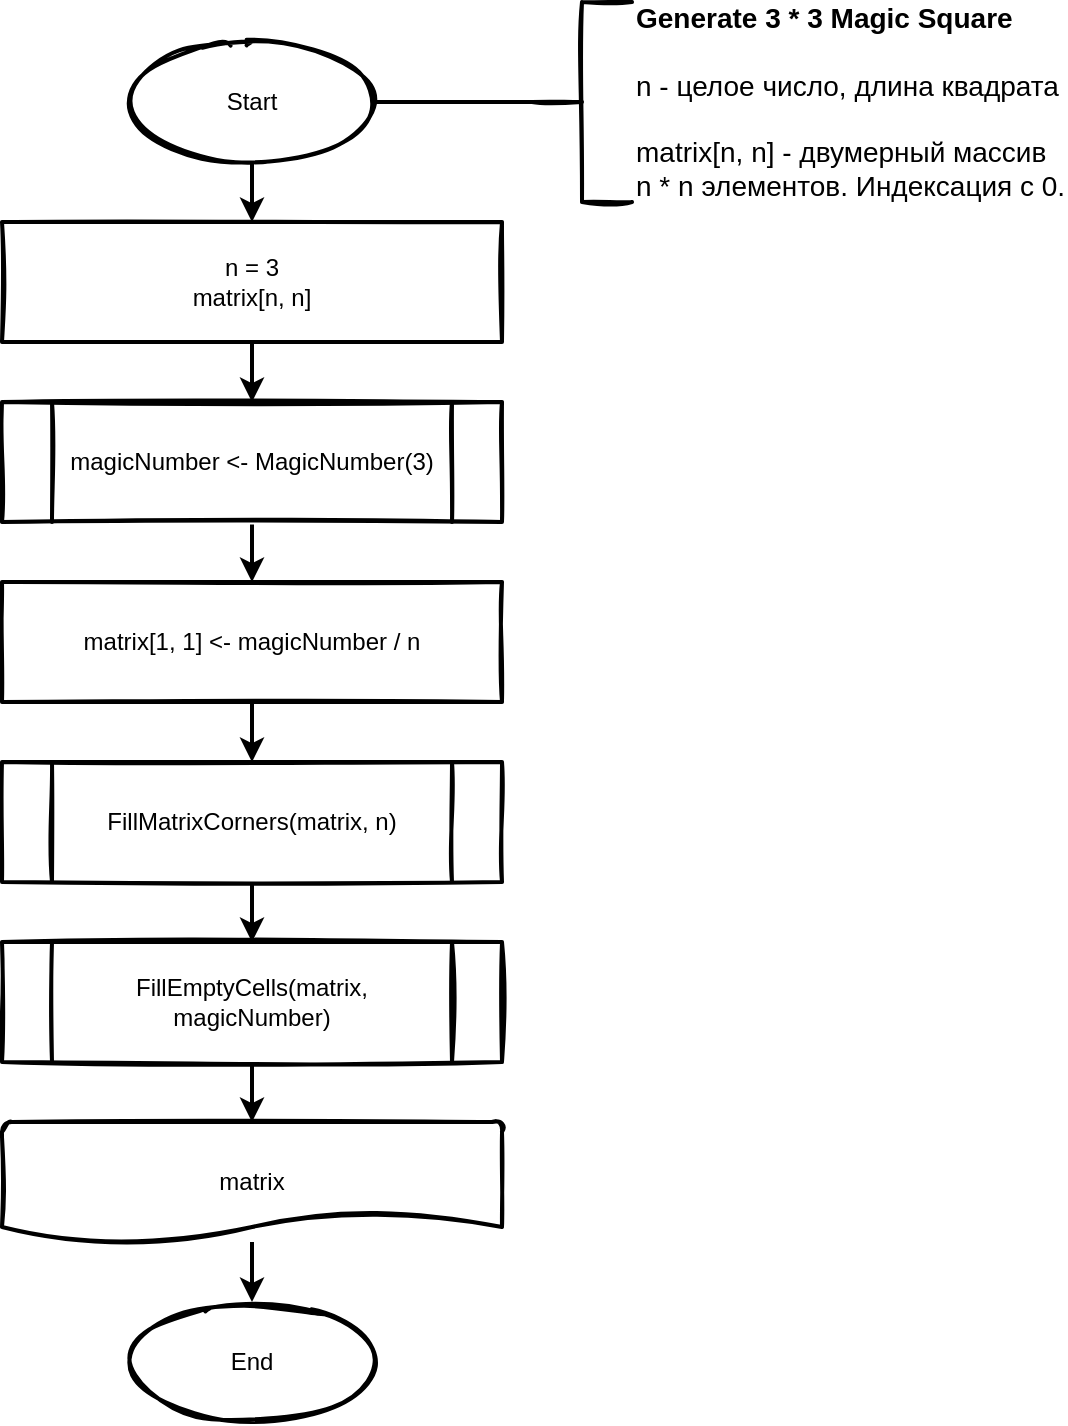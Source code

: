 <mxfile version="20.3.2" type="github" pages="9">
  <diagram id="C5RBs43oDa-KdzZeNtuy" name="Generate3By3Square">
    <mxGraphModel dx="901" dy="617" grid="1" gridSize="10" guides="1" tooltips="1" connect="1" arrows="1" fold="1" page="1" pageScale="1" pageWidth="827" pageHeight="1169" math="0" shadow="0">
      <root>
        <mxCell id="WIyWlLk6GJQsqaUBKTNV-0" />
        <mxCell id="WIyWlLk6GJQsqaUBKTNV-1" parent="WIyWlLk6GJQsqaUBKTNV-0" />
        <mxCell id="fJoIIDvibCOADlClW87m-39" style="edgeStyle=orthogonalEdgeStyle;orthogonalLoop=1;jettySize=auto;html=1;entryX=0;entryY=0.5;entryDx=0;entryDy=0;entryPerimeter=0;endArrow=none;endFill=0;strokeWidth=2;curved=1;" edge="1" parent="WIyWlLk6GJQsqaUBKTNV-1" source="fJoIIDvibCOADlClW87m-0" target="fJoIIDvibCOADlClW87m-38">
          <mxGeometry relative="1" as="geometry" />
        </mxCell>
        <mxCell id="fJoIIDvibCOADlClW87m-43" style="edgeStyle=orthogonalEdgeStyle;curved=1;orthogonalLoop=1;jettySize=auto;html=1;entryX=0.5;entryY=0;entryDx=0;entryDy=0;strokeWidth=2;endArrow=classic;endFill=1;" edge="1" parent="WIyWlLk6GJQsqaUBKTNV-1" source="fJoIIDvibCOADlClW87m-0" target="fJoIIDvibCOADlClW87m-3">
          <mxGeometry relative="1" as="geometry" />
        </mxCell>
        <mxCell id="fJoIIDvibCOADlClW87m-0" value="Start" style="ellipse;whiteSpace=wrap;html=1;sketch=1;strokeWidth=2;" vertex="1" parent="WIyWlLk6GJQsqaUBKTNV-1">
          <mxGeometry x="340" y="40" width="120" height="60" as="geometry" />
        </mxCell>
        <mxCell id="fJoIIDvibCOADlClW87m-45" style="edgeStyle=orthogonalEdgeStyle;curved=1;orthogonalLoop=1;jettySize=auto;html=1;entryX=0.5;entryY=0;entryDx=0;entryDy=0;strokeWidth=2;endArrow=classic;endFill=1;" edge="1" parent="WIyWlLk6GJQsqaUBKTNV-1" source="fJoIIDvibCOADlClW87m-2" target="fJoIIDvibCOADlClW87m-4">
          <mxGeometry relative="1" as="geometry" />
        </mxCell>
        <mxCell id="fJoIIDvibCOADlClW87m-2" value="magicNumber &amp;lt;- MagicNumber(3)" style="shape=process;whiteSpace=wrap;html=1;backgroundOutline=1;sketch=1;strokeWidth=2;" vertex="1" parent="WIyWlLk6GJQsqaUBKTNV-1">
          <mxGeometry x="275" y="220" width="250" height="60" as="geometry" />
        </mxCell>
        <mxCell id="fJoIIDvibCOADlClW87m-44" style="edgeStyle=orthogonalEdgeStyle;curved=1;orthogonalLoop=1;jettySize=auto;html=1;entryX=0.5;entryY=0;entryDx=0;entryDy=0;strokeWidth=2;endArrow=classic;endFill=1;" edge="1" parent="WIyWlLk6GJQsqaUBKTNV-1" source="fJoIIDvibCOADlClW87m-3" target="fJoIIDvibCOADlClW87m-2">
          <mxGeometry relative="1" as="geometry" />
        </mxCell>
        <mxCell id="fJoIIDvibCOADlClW87m-3" value="n = 3&lt;br&gt;matrix[n, n]" style="rounded=0;whiteSpace=wrap;html=1;sketch=1;strokeWidth=2;" vertex="1" parent="WIyWlLk6GJQsqaUBKTNV-1">
          <mxGeometry x="275" y="130" width="250" height="60" as="geometry" />
        </mxCell>
        <mxCell id="fJoIIDvibCOADlClW87m-46" style="edgeStyle=orthogonalEdgeStyle;curved=1;orthogonalLoop=1;jettySize=auto;html=1;entryX=0.5;entryY=0;entryDx=0;entryDy=0;strokeWidth=2;endArrow=classic;endFill=1;" edge="1" parent="WIyWlLk6GJQsqaUBKTNV-1" source="fJoIIDvibCOADlClW87m-4" target="fJoIIDvibCOADlClW87m-6">
          <mxGeometry relative="1" as="geometry" />
        </mxCell>
        <mxCell id="fJoIIDvibCOADlClW87m-4" value="matrix[1, 1] &amp;lt;- magicNumber / n" style="whiteSpace=wrap;html=1;sketch=1;strokeWidth=2;" vertex="1" parent="WIyWlLk6GJQsqaUBKTNV-1">
          <mxGeometry x="275" y="310" width="250" height="60" as="geometry" />
        </mxCell>
        <mxCell id="fJoIIDvibCOADlClW87m-48" value="" style="edgeStyle=orthogonalEdgeStyle;curved=1;orthogonalLoop=1;jettySize=auto;html=1;strokeWidth=2;endArrow=classic;endFill=1;" edge="1" parent="WIyWlLk6GJQsqaUBKTNV-1" source="fJoIIDvibCOADlClW87m-6" target="fJoIIDvibCOADlClW87m-7">
          <mxGeometry relative="1" as="geometry" />
        </mxCell>
        <mxCell id="fJoIIDvibCOADlClW87m-6" value="FillMatrixCorners(matrix, n)" style="shape=process;whiteSpace=wrap;html=1;backgroundOutline=1;sketch=1;strokeWidth=2;" vertex="1" parent="WIyWlLk6GJQsqaUBKTNV-1">
          <mxGeometry x="275" y="400" width="250" height="60" as="geometry" />
        </mxCell>
        <mxCell id="fJoIIDvibCOADlClW87m-49" value="" style="edgeStyle=orthogonalEdgeStyle;curved=1;orthogonalLoop=1;jettySize=auto;html=1;strokeWidth=2;endArrow=classic;endFill=1;" edge="1" parent="WIyWlLk6GJQsqaUBKTNV-1" source="fJoIIDvibCOADlClW87m-7" target="fJoIIDvibCOADlClW87m-36">
          <mxGeometry relative="1" as="geometry" />
        </mxCell>
        <mxCell id="fJoIIDvibCOADlClW87m-7" value="FillEmptyCells(matrix, magicNumber)" style="shape=process;whiteSpace=wrap;html=1;backgroundOutline=1;sketch=1;strokeWidth=2;" vertex="1" parent="WIyWlLk6GJQsqaUBKTNV-1">
          <mxGeometry x="275" y="490" width="250" height="60" as="geometry" />
        </mxCell>
        <mxCell id="fJoIIDvibCOADlClW87m-8" value="End" style="ellipse;whiteSpace=wrap;html=1;sketch=1;strokeWidth=2;" vertex="1" parent="WIyWlLk6GJQsqaUBKTNV-1">
          <mxGeometry x="340" y="670" width="120" height="60" as="geometry" />
        </mxCell>
        <mxCell id="fJoIIDvibCOADlClW87m-50" value="" style="edgeStyle=orthogonalEdgeStyle;curved=1;orthogonalLoop=1;jettySize=auto;html=1;strokeWidth=2;endArrow=classic;endFill=1;" edge="1" parent="WIyWlLk6GJQsqaUBKTNV-1" source="fJoIIDvibCOADlClW87m-36" target="fJoIIDvibCOADlClW87m-8">
          <mxGeometry relative="1" as="geometry" />
        </mxCell>
        <mxCell id="fJoIIDvibCOADlClW87m-36" value="matrix" style="strokeWidth=2;html=1;shape=mxgraph.flowchart.document2;whiteSpace=wrap;size=0.25;sketch=1;" vertex="1" parent="WIyWlLk6GJQsqaUBKTNV-1">
          <mxGeometry x="275" y="580" width="250" height="60" as="geometry" />
        </mxCell>
        <mxCell id="fJoIIDvibCOADlClW87m-38" value="&lt;font style=&quot;font-size: 14px;&quot;&gt;&lt;b&gt;Generate 3 * 3 Magic Square&lt;/b&gt;&lt;br&gt;&lt;br&gt;n - целое число, длина квадрата&lt;br&gt;&lt;br&gt;matrix[n, n] - двумерный массив&lt;br&gt;n * n элементов. Индексация с 0.&lt;/font&gt;" style="strokeWidth=2;html=1;shape=mxgraph.flowchart.annotation_2;align=left;labelPosition=right;pointerEvents=1;sketch=1;" vertex="1" parent="WIyWlLk6GJQsqaUBKTNV-1">
          <mxGeometry x="540" y="20" width="50" height="100" as="geometry" />
        </mxCell>
      </root>
    </mxGraphModel>
  </diagram>
  <diagram id="gu6YXnRPc8iDl0dwYSYp" name="MagicNumber">
    <mxGraphModel dx="1113" dy="762" grid="1" gridSize="10" guides="1" tooltips="1" connect="1" arrows="1" fold="1" page="1" pageScale="1" pageWidth="827" pageHeight="1169" math="0" shadow="0">
      <root>
        <mxCell id="0" />
        <mxCell id="1" parent="0" />
        <mxCell id="fI6J_YdKrSaPr9r_NMQk-1" style="edgeStyle=orthogonalEdgeStyle;orthogonalLoop=1;jettySize=auto;html=1;entryX=0;entryY=0.5;entryDx=0;entryDy=0;entryPerimeter=0;endArrow=none;endFill=0;strokeWidth=2;curved=1;" edge="1" parent="1" source="fI6J_YdKrSaPr9r_NMQk-3" target="fI6J_YdKrSaPr9r_NMQk-17">
          <mxGeometry relative="1" as="geometry" />
        </mxCell>
        <mxCell id="fI6J_YdKrSaPr9r_NMQk-2" style="edgeStyle=orthogonalEdgeStyle;curved=1;orthogonalLoop=1;jettySize=auto;html=1;entryX=0.5;entryY=0;entryDx=0;entryDy=0;strokeWidth=2;endArrow=classic;endFill=1;" edge="1" parent="1" source="fI6J_YdKrSaPr9r_NMQk-3">
          <mxGeometry relative="1" as="geometry">
            <mxPoint x="400" y="130" as="targetPoint" />
          </mxGeometry>
        </mxCell>
        <mxCell id="fI6J_YdKrSaPr9r_NMQk-3" value="Start" style="ellipse;whiteSpace=wrap;html=1;sketch=1;strokeWidth=2;" vertex="1" parent="1">
          <mxGeometry x="340" y="40" width="120" height="60" as="geometry" />
        </mxCell>
        <mxCell id="fI6J_YdKrSaPr9r_NMQk-4" style="edgeStyle=orthogonalEdgeStyle;curved=1;orthogonalLoop=1;jettySize=auto;html=1;entryX=0.5;entryY=0;entryDx=0;entryDy=0;strokeWidth=2;endArrow=classic;endFill=1;" edge="1" parent="1" target="fI6J_YdKrSaPr9r_NMQk-9">
          <mxGeometry relative="1" as="geometry">
            <mxPoint x="400" y="280" as="sourcePoint" />
          </mxGeometry>
        </mxCell>
        <mxCell id="fI6J_YdKrSaPr9r_NMQk-8" style="edgeStyle=orthogonalEdgeStyle;curved=1;orthogonalLoop=1;jettySize=auto;html=1;entryX=0.5;entryY=0;entryDx=0;entryDy=0;strokeWidth=2;endArrow=classic;endFill=1;" edge="1" parent="1" source="fI6J_YdKrSaPr9r_NMQk-9">
          <mxGeometry relative="1" as="geometry">
            <mxPoint x="400" y="400" as="targetPoint" />
          </mxGeometry>
        </mxCell>
        <mxCell id="fI6J_YdKrSaPr9r_NMQk-10" value="" style="edgeStyle=orthogonalEdgeStyle;curved=1;orthogonalLoop=1;jettySize=auto;html=1;strokeWidth=2;endArrow=classic;endFill=1;" edge="1" parent="1" source="fI6J_YdKrSaPr9r_NMQk-11">
          <mxGeometry relative="1" as="geometry">
            <mxPoint x="400" y="490" as="targetPoint" />
          </mxGeometry>
        </mxCell>
        <mxCell id="fI6J_YdKrSaPr9r_NMQk-14" value="End" style="ellipse;whiteSpace=wrap;html=1;sketch=1;strokeWidth=2;" vertex="1" parent="1">
          <mxGeometry x="340" y="310" width="120" height="60" as="geometry" />
        </mxCell>
        <mxCell id="fI6J_YdKrSaPr9r_NMQk-15" value="" style="edgeStyle=orthogonalEdgeStyle;curved=1;orthogonalLoop=1;jettySize=auto;html=1;strokeWidth=2;endArrow=classic;endFill=1;" edge="1" parent="1" source="fI6J_YdKrSaPr9r_NMQk-16" target="fI6J_YdKrSaPr9r_NMQk-14">
          <mxGeometry relative="1" as="geometry" />
        </mxCell>
        <mxCell id="fI6J_YdKrSaPr9r_NMQk-16" value="n * (n * n + 1) / 2" style="strokeWidth=2;html=1;shape=mxgraph.flowchart.document2;whiteSpace=wrap;size=0.25;sketch=1;" vertex="1" parent="1">
          <mxGeometry x="275" y="220" width="250" height="60" as="geometry" />
        </mxCell>
        <mxCell id="fI6J_YdKrSaPr9r_NMQk-17" value="&lt;font style=&quot;font-size: 14px;&quot;&gt;&lt;b&gt;MagicNumber&lt;/b&gt;&lt;br&gt;&lt;br&gt;n - целое число, длина квадрата.&lt;/font&gt;" style="strokeWidth=2;html=1;shape=mxgraph.flowchart.annotation_2;align=left;labelPosition=right;pointerEvents=1;sketch=1;" vertex="1" parent="1">
          <mxGeometry x="540" y="20" width="50" height="100" as="geometry" />
        </mxCell>
        <mxCell id="fI6J_YdKrSaPr9r_NMQk-19" value="" style="edgeStyle=orthogonalEdgeStyle;curved=1;orthogonalLoop=1;jettySize=auto;html=1;strokeWidth=2;fontSize=14;endArrow=classic;endFill=1;" edge="1" parent="1" source="fI6J_YdKrSaPr9r_NMQk-18" target="fI6J_YdKrSaPr9r_NMQk-16">
          <mxGeometry relative="1" as="geometry" />
        </mxCell>
        <mxCell id="fI6J_YdKrSaPr9r_NMQk-18" value="n" style="shape=parallelogram;html=1;strokeWidth=2;perimeter=parallelogramPerimeter;whiteSpace=wrap;rounded=1;arcSize=12;size=0.23;glass=0;sketch=1;fontSize=14;" vertex="1" parent="1">
          <mxGeometry x="275" y="130" width="250" height="60" as="geometry" />
        </mxCell>
      </root>
    </mxGraphModel>
  </diagram>
  <diagram id="8NpgaVz-CjKU91LZArp9" name="FillMatrixCorners">
    <mxGraphModel dx="1351" dy="926" grid="1" gridSize="10" guides="1" tooltips="1" connect="1" arrows="1" fold="1" page="1" pageScale="1" pageWidth="827" pageHeight="1169" math="0" shadow="0">
      <root>
        <mxCell id="0" />
        <mxCell id="1" parent="0" />
        <mxCell id="Ut3CuemuUseLobDIMhBa-1" style="edgeStyle=orthogonalEdgeStyle;orthogonalLoop=1;jettySize=auto;html=1;entryX=0;entryY=0.5;entryDx=0;entryDy=0;entryPerimeter=0;endArrow=none;endFill=0;strokeWidth=2;curved=1;" edge="1" parent="1" source="Ut3CuemuUseLobDIMhBa-3" target="Ut3CuemuUseLobDIMhBa-7">
          <mxGeometry relative="1" as="geometry" />
        </mxCell>
        <mxCell id="Ut3CuemuUseLobDIMhBa-2" style="edgeStyle=orthogonalEdgeStyle;curved=1;orthogonalLoop=1;jettySize=auto;html=1;entryX=0.5;entryY=0;entryDx=0;entryDy=0;strokeWidth=2;endArrow=classic;endFill=1;" edge="1" parent="1" source="Ut3CuemuUseLobDIMhBa-3">
          <mxGeometry relative="1" as="geometry">
            <mxPoint x="400" y="130.0" as="targetPoint" />
          </mxGeometry>
        </mxCell>
        <mxCell id="Ut3CuemuUseLobDIMhBa-3" value="Start" style="ellipse;whiteSpace=wrap;html=1;sketch=1;strokeWidth=2;" vertex="1" parent="1">
          <mxGeometry x="340" y="40" width="120" height="60" as="geometry" />
        </mxCell>
        <mxCell id="Ut3CuemuUseLobDIMhBa-7" value="&lt;font style=&quot;font-size: 14px;&quot;&gt;&lt;b&gt;FillMatrixCorners&lt;/b&gt;&lt;br&gt;&lt;br&gt;n - целое число, длина квадрата.&lt;br&gt;&lt;br&gt;matrix[n, n] - двумерный массив&lt;br&gt;n * n элементов. Индексация с 0.&lt;br&gt;&lt;/font&gt;" style="strokeWidth=2;html=1;shape=mxgraph.flowchart.annotation_2;align=left;labelPosition=right;pointerEvents=1;sketch=1;" vertex="1" parent="1">
          <mxGeometry x="540" y="20" width="50" height="100" as="geometry" />
        </mxCell>
        <mxCell id="qBv5S2QZKWCrZTOTjdJo-10" value="" style="edgeStyle=orthogonalEdgeStyle;curved=1;orthogonalLoop=1;jettySize=auto;html=1;strokeWidth=2;fontFamily=Helvetica;fontSize=12;fontColor=default;endArrow=classic;endFill=1;" edge="1" parent="1" source="Ut3CuemuUseLobDIMhBa-9" target="ItI3R51VdSs9SHZ6Tsry-1">
          <mxGeometry relative="1" as="geometry" />
        </mxCell>
        <mxCell id="Ut3CuemuUseLobDIMhBa-9" value="n&lt;br&gt;matrix[,]" style="shape=parallelogram;html=1;strokeWidth=2;perimeter=parallelogramPerimeter;whiteSpace=wrap;rounded=1;arcSize=12;size=0.23;glass=0;sketch=1;fontSize=14;" vertex="1" parent="1">
          <mxGeometry x="275" y="130" width="250" height="60" as="geometry" />
        </mxCell>
        <mxCell id="qBv5S2QZKWCrZTOTjdJo-11" value="" style="edgeStyle=orthogonalEdgeStyle;curved=1;orthogonalLoop=1;jettySize=auto;html=1;strokeWidth=2;fontFamily=Helvetica;fontSize=12;fontColor=default;endArrow=classic;endFill=1;" edge="1" parent="1" source="ItI3R51VdSs9SHZ6Tsry-1" target="ItI3R51VdSs9SHZ6Tsry-2">
          <mxGeometry relative="1" as="geometry" />
        </mxCell>
        <mxCell id="ItI3R51VdSs9SHZ6Tsry-1" value="matrix[0, 0] &amp;lt;- GenerateRandomEvenDigit()" style="shape=process;whiteSpace=wrap;html=1;backgroundOutline=1;sketch=1;strokeWidth=2;" vertex="1" parent="1">
          <mxGeometry x="275" y="220" width="250" height="60" as="geometry" />
        </mxCell>
        <mxCell id="qBv5S2QZKWCrZTOTjdJo-12" value="" style="edgeStyle=orthogonalEdgeStyle;curved=1;orthogonalLoop=1;jettySize=auto;html=1;strokeWidth=2;fontFamily=Helvetica;fontSize=12;fontColor=default;endArrow=classic;endFill=1;" edge="1" parent="1" source="ItI3R51VdSs9SHZ6Tsry-2" target="ItI3R51VdSs9SHZ6Tsry-4">
          <mxGeometry relative="1" as="geometry" />
        </mxCell>
        <mxCell id="ItI3R51VdSs9SHZ6Tsry-2" value="corners &amp;lt;- SquareCornerIndexes(n)" style="shape=process;whiteSpace=wrap;html=1;backgroundOutline=1;sketch=1;strokeWidth=2;" vertex="1" parent="1">
          <mxGeometry x="275" y="310" width="250" height="60" as="geometry" />
        </mxCell>
        <mxCell id="qBv5S2QZKWCrZTOTjdJo-19" style="edgeStyle=orthogonalEdgeStyle;rounded=1;orthogonalLoop=1;jettySize=auto;html=1;entryX=0.5;entryY=0;entryDx=0;entryDy=0;strokeWidth=2;fontFamily=Helvetica;fontSize=12;fontColor=default;endArrow=classic;endFill=1;" edge="1" parent="1" source="ItI3R51VdSs9SHZ6Tsry-3" target="qBv5S2QZKWCrZTOTjdJo-1">
          <mxGeometry relative="1" as="geometry">
            <Array as="points">
              <mxPoint x="175" y="540" />
            </Array>
          </mxGeometry>
        </mxCell>
        <mxCell id="qBv5S2QZKWCrZTOTjdJo-20" style="edgeStyle=orthogonalEdgeStyle;rounded=1;orthogonalLoop=1;jettySize=auto;html=1;entryX=0.5;entryY=0;entryDx=0;entryDy=0;entryPerimeter=0;strokeWidth=2;fontFamily=Helvetica;fontSize=12;fontColor=default;endArrow=classic;endFill=1;" edge="1" parent="1" source="ItI3R51VdSs9SHZ6Tsry-3" target="qBv5S2QZKWCrZTOTjdJo-6">
          <mxGeometry relative="1" as="geometry">
            <Array as="points">
              <mxPoint x="570" y="540" />
              <mxPoint x="570" y="910" />
              <mxPoint x="400" y="910" />
            </Array>
          </mxGeometry>
        </mxCell>
        <mxCell id="ItI3R51VdSs9SHZ6Tsry-3" value="corner &amp;lt; Length(corners)" style="strokeWidth=2;html=1;shape=mxgraph.flowchart.decision;whiteSpace=wrap;rounded=0;sketch=1;strokeColor=default;fontFamily=Helvetica;fontSize=12;fontColor=default;fillColor=default;" vertex="1" parent="1">
          <mxGeometry x="275" y="490" width="250" height="100" as="geometry" />
        </mxCell>
        <mxCell id="qBv5S2QZKWCrZTOTjdJo-13" value="" style="edgeStyle=orthogonalEdgeStyle;curved=1;orthogonalLoop=1;jettySize=auto;html=1;strokeWidth=2;fontFamily=Helvetica;fontSize=12;fontColor=default;endArrow=classic;endFill=1;" edge="1" parent="1" source="ItI3R51VdSs9SHZ6Tsry-4" target="ItI3R51VdSs9SHZ6Tsry-3">
          <mxGeometry relative="1" as="geometry" />
        </mxCell>
        <mxCell id="ItI3R51VdSs9SHZ6Tsry-4" value="corner &amp;lt;- 1" style="rounded=0;whiteSpace=wrap;html=1;sketch=1;strokeWidth=2;" vertex="1" parent="1">
          <mxGeometry x="275" y="400" width="250" height="60" as="geometry" />
        </mxCell>
        <mxCell id="qBv5S2QZKWCrZTOTjdJo-15" value="" style="edgeStyle=orthogonalEdgeStyle;rounded=1;orthogonalLoop=1;jettySize=auto;html=1;strokeWidth=2;fontFamily=Helvetica;fontSize=12;fontColor=default;endArrow=classic;endFill=1;" edge="1" parent="1" source="qBv5S2QZKWCrZTOTjdJo-1" target="qBv5S2QZKWCrZTOTjdJo-2">
          <mxGeometry relative="1" as="geometry" />
        </mxCell>
        <mxCell id="qBv5S2QZKWCrZTOTjdJo-1" value="(i, j) &amp;lt;- corners[corner]" style="rounded=0;whiteSpace=wrap;html=1;sketch=1;strokeWidth=2;" vertex="1" parent="1">
          <mxGeometry x="50" y="580" width="250" height="60" as="geometry" />
        </mxCell>
        <mxCell id="qBv5S2QZKWCrZTOTjdJo-16" value="" style="edgeStyle=orthogonalEdgeStyle;rounded=1;orthogonalLoop=1;jettySize=auto;html=1;strokeWidth=2;fontFamily=Helvetica;fontSize=12;fontColor=default;endArrow=classic;endFill=1;" edge="1" parent="1" source="qBv5S2QZKWCrZTOTjdJo-2" target="qBv5S2QZKWCrZTOTjdJo-3">
          <mxGeometry relative="1" as="geometry" />
        </mxCell>
        <mxCell id="qBv5S2QZKWCrZTOTjdJo-2" value="(previousI, previousJ) &amp;lt;- corners[corner - 1]" style="rounded=0;whiteSpace=wrap;html=1;sketch=1;strokeWidth=2;" vertex="1" parent="1">
          <mxGeometry x="50" y="670" width="250" height="60" as="geometry" />
        </mxCell>
        <mxCell id="qBv5S2QZKWCrZTOTjdJo-18" value="" style="edgeStyle=orthogonalEdgeStyle;rounded=1;orthogonalLoop=1;jettySize=auto;html=1;strokeWidth=2;fontFamily=Helvetica;fontSize=12;fontColor=default;endArrow=classic;endFill=1;" edge="1" parent="1" source="qBv5S2QZKWCrZTOTjdJo-3" target="qBv5S2QZKWCrZTOTjdJo-4">
          <mxGeometry relative="1" as="geometry" />
        </mxCell>
        <mxCell id="qBv5S2QZKWCrZTOTjdJo-3" value="matrix[i, j] &amp;lt;-&lt;br&gt;&amp;nbsp;NextCornerDigitWithStepOf2(&lt;br&gt;matrix,&amp;nbsp;previousI, previousJ)" style="rounded=0;whiteSpace=wrap;html=1;sketch=1;strokeWidth=2;" vertex="1" parent="1">
          <mxGeometry x="50" y="760" width="250" height="60" as="geometry" />
        </mxCell>
        <mxCell id="55vvH060C_LuIFA40bQV-5" style="edgeStyle=orthogonalEdgeStyle;rounded=1;orthogonalLoop=1;jettySize=auto;html=1;entryX=0.5;entryY=1;entryDx=0;entryDy=0;entryPerimeter=0;strokeWidth=2;fontFamily=Helvetica;fontSize=14;fontColor=default;endArrow=classic;endFill=1;" edge="1" parent="1" source="qBv5S2QZKWCrZTOTjdJo-4" target="ItI3R51VdSs9SHZ6Tsry-3">
          <mxGeometry relative="1" as="geometry">
            <Array as="points">
              <mxPoint x="400" y="880" />
            </Array>
          </mxGeometry>
        </mxCell>
        <mxCell id="qBv5S2QZKWCrZTOTjdJo-4" value="corner &amp;lt;- corner + 1" style="rounded=0;whiteSpace=wrap;html=1;sketch=1;strokeWidth=2;" vertex="1" parent="1">
          <mxGeometry x="50" y="850" width="250" height="60" as="geometry" />
        </mxCell>
        <mxCell id="qBv5S2QZKWCrZTOTjdJo-21" style="edgeStyle=orthogonalEdgeStyle;rounded=1;orthogonalLoop=1;jettySize=auto;html=1;exitX=0;exitY=0.5;exitDx=0;exitDy=0;exitPerimeter=0;entryX=0.5;entryY=0;entryDx=0;entryDy=0;strokeWidth=2;fontFamily=Helvetica;fontSize=12;fontColor=default;endArrow=classic;endFill=1;" edge="1" parent="1" source="qBv5S2QZKWCrZTOTjdJo-6" target="qBv5S2QZKWCrZTOTjdJo-9">
          <mxGeometry relative="1" as="geometry" />
        </mxCell>
        <mxCell id="6X_qdEfU3zWaUCsr2Je0-3" style="edgeStyle=orthogonalEdgeStyle;rounded=1;orthogonalLoop=1;jettySize=auto;html=1;entryX=0.5;entryY=0;entryDx=0;entryDy=0;strokeWidth=2;fontFamily=Helvetica;fontSize=12;fontColor=default;endArrow=classic;endFill=1;" edge="1" parent="1" source="qBv5S2QZKWCrZTOTjdJo-6" target="6X_qdEfU3zWaUCsr2Je0-1">
          <mxGeometry relative="1" as="geometry" />
        </mxCell>
        <mxCell id="qBv5S2QZKWCrZTOTjdJo-6" value="IsAnyCornerDifferenceInvalid()" style="strokeWidth=2;html=1;shape=mxgraph.flowchart.decision;whiteSpace=wrap;rounded=0;sketch=1;strokeColor=default;fontFamily=Helvetica;fontSize=12;fontColor=default;fillColor=default;" vertex="1" parent="1">
          <mxGeometry x="275" y="940" width="250" height="100" as="geometry" />
        </mxCell>
        <mxCell id="6X_qdEfU3zWaUCsr2Je0-2" style="edgeStyle=orthogonalEdgeStyle;rounded=1;orthogonalLoop=1;jettySize=auto;html=1;entryX=0;entryY=0.5;entryDx=0;entryDy=0;strokeWidth=2;fontFamily=Helvetica;fontSize=12;fontColor=default;endArrow=classic;endFill=1;" edge="1" parent="1" source="qBv5S2QZKWCrZTOTjdJo-9" target="6X_qdEfU3zWaUCsr2Je0-1">
          <mxGeometry relative="1" as="geometry">
            <Array as="points">
              <mxPoint x="175" y="1150" />
            </Array>
          </mxGeometry>
        </mxCell>
        <mxCell id="qBv5S2QZKWCrZTOTjdJo-9" value="Swap(matrix[0, 0], matrix[0, 2])" style="shape=process;whiteSpace=wrap;html=1;backgroundOutline=1;sketch=1;strokeWidth=2;" vertex="1" parent="1">
          <mxGeometry x="50" y="1030" width="250" height="60" as="geometry" />
        </mxCell>
        <mxCell id="6X_qdEfU3zWaUCsr2Je0-1" value="End" style="ellipse;whiteSpace=wrap;html=1;sketch=1;strokeWidth=2;" vertex="1" parent="1">
          <mxGeometry x="340" y="1120" width="120" height="60" as="geometry" />
        </mxCell>
        <mxCell id="6X_qdEfU3zWaUCsr2Je0-4" value="True" style="text;html=1;align=center;verticalAlign=middle;resizable=0;points=[];autosize=1;strokeColor=none;fillColor=none;fontSize=12;fontFamily=Helvetica;fontColor=default;" vertex="1" parent="1">
          <mxGeometry x="200" y="510" width="50" height="30" as="geometry" />
        </mxCell>
        <mxCell id="6X_qdEfU3zWaUCsr2Je0-6" value="False" style="text;html=1;align=center;verticalAlign=middle;resizable=0;points=[];autosize=1;strokeColor=none;fillColor=none;fontSize=12;fontFamily=Helvetica;fontColor=default;" vertex="1" parent="1">
          <mxGeometry x="400" y="1045" width="50" height="30" as="geometry" />
        </mxCell>
        <mxCell id="6X_qdEfU3zWaUCsr2Je0-7" value="True" style="text;html=1;align=center;verticalAlign=middle;resizable=0;points=[];autosize=1;strokeColor=none;fillColor=none;fontSize=12;fontFamily=Helvetica;fontColor=default;" vertex="1" parent="1">
          <mxGeometry x="200" y="960" width="50" height="30" as="geometry" />
        </mxCell>
        <mxCell id="DhHDbQVFwEcbw81nsxFy-1" value="&lt;font style=&quot;font-size: 14px;&quot;&gt;Length - целое число,&lt;br&gt;длина массива&lt;/font&gt;" style="strokeWidth=2;html=1;shape=mxgraph.flowchart.annotation_2;align=left;labelPosition=right;pointerEvents=1;rounded=0;sketch=1;strokeColor=default;fontFamily=Helvetica;fontSize=12;fontColor=default;fillColor=default;" vertex="1" parent="1">
          <mxGeometry x="570" y="500" width="55" height="100" as="geometry" />
        </mxCell>
        <mxCell id="DhHDbQVFwEcbw81nsxFy-2" value="corners - массив кортежей,&amp;nbsp;&lt;br&gt;координаты углов квадрата" style="strokeWidth=2;html=1;shape=mxgraph.flowchart.annotation_2;align=left;labelPosition=right;pointerEvents=1;rounded=0;sketch=1;strokeColor=default;fontFamily=Helvetica;fontSize=14;fontColor=default;fillColor=default;" vertex="1" parent="1">
          <mxGeometry x="527.5" y="290" width="50" height="100" as="geometry" />
        </mxCell>
        <mxCell id="6X_qdEfU3zWaUCsr2Je0-5" value="False" style="text;html=1;align=center;verticalAlign=middle;resizable=0;points=[];autosize=1;strokeColor=none;fillColor=none;fontSize=12;fontFamily=Helvetica;fontColor=default;" vertex="1" parent="1">
          <mxGeometry x="525" y="510" width="50" height="30" as="geometry" />
        </mxCell>
      </root>
    </mxGraphModel>
  </diagram>
  <diagram id="bK3ClEmpnbGAKUg63bmF" name="GenerateRandomEvenDigit">
    <mxGraphModel dx="946" dy="648" grid="1" gridSize="10" guides="1" tooltips="1" connect="1" arrows="1" fold="1" page="1" pageScale="1" pageWidth="827" pageHeight="1169" math="0" shadow="0">
      <root>
        <mxCell id="0" />
        <mxCell id="1" parent="0" />
        <mxCell id="0x7kFjVS6t9x79hXTV64-1" style="edgeStyle=orthogonalEdgeStyle;orthogonalLoop=1;jettySize=auto;html=1;entryX=0;entryY=0.5;entryDx=0;entryDy=0;entryPerimeter=0;endArrow=none;endFill=0;strokeWidth=2;curved=1;" edge="1" parent="1" source="0x7kFjVS6t9x79hXTV64-3" target="0x7kFjVS6t9x79hXTV64-7">
          <mxGeometry relative="1" as="geometry" />
        </mxCell>
        <mxCell id="cN4L5zr8G3UZNYdUwA4o-2" value="" style="edgeStyle=orthogonalEdgeStyle;rounded=1;orthogonalLoop=1;jettySize=auto;html=1;strokeWidth=2;fontFamily=Helvetica;fontSize=12;fontColor=default;endArrow=classic;endFill=1;" edge="1" parent="1" source="0x7kFjVS6t9x79hXTV64-3" target="CiRLZQ9tNuNeTbxuzQmS-2">
          <mxGeometry relative="1" as="geometry" />
        </mxCell>
        <mxCell id="0x7kFjVS6t9x79hXTV64-3" value="Start" style="ellipse;whiteSpace=wrap;html=1;sketch=1;strokeWidth=2;" vertex="1" parent="1">
          <mxGeometry x="340" y="40" width="120" height="60" as="geometry" />
        </mxCell>
        <mxCell id="0x7kFjVS6t9x79hXTV64-7" value="&lt;font style=&quot;font-size: 14px;&quot;&gt;&lt;b&gt;GenerateRandomEvenDigit&lt;/b&gt;&lt;br&gt;&lt;/font&gt;" style="strokeWidth=2;html=1;shape=mxgraph.flowchart.annotation_2;align=left;labelPosition=right;pointerEvents=1;sketch=1;" vertex="1" parent="1">
          <mxGeometry x="540" y="20" width="50" height="100" as="geometry" />
        </mxCell>
        <mxCell id="cN4L5zr8G3UZNYdUwA4o-3" value="" style="edgeStyle=orthogonalEdgeStyle;rounded=1;orthogonalLoop=1;jettySize=auto;html=1;strokeWidth=2;fontFamily=Helvetica;fontSize=12;fontColor=default;endArrow=classic;endFill=1;" edge="1" parent="1" source="CiRLZQ9tNuNeTbxuzQmS-2" target="GWrTUZcOMCu1B4BbltZJ-1">
          <mxGeometry relative="1" as="geometry" />
        </mxCell>
        <mxCell id="CiRLZQ9tNuNeTbxuzQmS-2" value="generatedDigit &amp;lt;-&amp;nbsp;&lt;span style=&quot;caret-color: rgb(82, 96, 105); color: rgb(82, 96, 105); font-family: Roboto, sans-serif; font-size: 14px; text-align: left; background-color: rgb(255, 255, 255);&quot;&gt;СЛЧИСЛ(9)&lt;/span&gt;" style="shape=process;whiteSpace=wrap;html=1;backgroundOutline=1;sketch=1;strokeWidth=2;" vertex="1" parent="1">
          <mxGeometry x="275" y="130" width="250" height="60" as="geometry" />
        </mxCell>
        <mxCell id="cN4L5zr8G3UZNYdUwA4o-4" style="edgeStyle=orthogonalEdgeStyle;rounded=1;orthogonalLoop=1;jettySize=auto;html=1;entryX=0.5;entryY=0;entryDx=0;entryDy=0;strokeWidth=2;fontFamily=Helvetica;fontSize=12;fontColor=default;endArrow=classic;endFill=1;" edge="1" parent="1" source="GWrTUZcOMCu1B4BbltZJ-1" target="GWrTUZcOMCu1B4BbltZJ-2">
          <mxGeometry relative="1" as="geometry">
            <Array as="points">
              <mxPoint x="195" y="270" />
            </Array>
          </mxGeometry>
        </mxCell>
        <mxCell id="cN4L5zr8G3UZNYdUwA4o-6" style="edgeStyle=orthogonalEdgeStyle;rounded=1;orthogonalLoop=1;jettySize=auto;html=1;entryX=0.5;entryY=0;entryDx=0;entryDy=0;entryPerimeter=0;strokeWidth=2;fontFamily=Helvetica;fontSize=12;fontColor=default;endArrow=classic;endFill=1;" edge="1" parent="1" source="GWrTUZcOMCu1B4BbltZJ-1" target="7pub7J66jK99A482tHRp-1">
          <mxGeometry relative="1" as="geometry" />
        </mxCell>
        <mxCell id="GWrTUZcOMCu1B4BbltZJ-1" value="generatedDigit % 2 &amp;lt;&amp;gt; 0" style="strokeWidth=2;html=1;shape=mxgraph.flowchart.decision;whiteSpace=wrap;rounded=0;sketch=1;strokeColor=default;fontFamily=Helvetica;fontSize=12;fontColor=default;fillColor=default;" vertex="1" parent="1">
          <mxGeometry x="275.0" y="220" width="250" height="100" as="geometry" />
        </mxCell>
        <mxCell id="cN4L5zr8G3UZNYdUwA4o-5" style="edgeStyle=orthogonalEdgeStyle;rounded=1;orthogonalLoop=1;jettySize=auto;html=1;entryX=0;entryY=0.5;entryDx=0;entryDy=0;entryPerimeter=0;strokeWidth=2;fontFamily=Helvetica;fontSize=12;fontColor=default;endArrow=classic;endFill=1;" edge="1" parent="1" source="GWrTUZcOMCu1B4BbltZJ-2" target="7pub7J66jK99A482tHRp-1">
          <mxGeometry relative="1" as="geometry" />
        </mxCell>
        <mxCell id="GWrTUZcOMCu1B4BbltZJ-2" value="generatedDigit &amp;lt;-&amp;nbsp;&lt;span style=&quot;caret-color: rgb(82, 96, 105); color: rgb(82, 96, 105); font-family: Roboto, sans-serif; font-size: 14px; text-align: left; background-color: rgb(255, 255, 255);&quot;&gt;СЛЧИСЛ(9)&lt;/span&gt;" style="shape=process;whiteSpace=wrap;html=1;backgroundOutline=1;sketch=1;strokeWidth=2;" vertex="1" parent="1">
          <mxGeometry x="70" y="310" width="250" height="60" as="geometry" />
        </mxCell>
        <mxCell id="cN4L5zr8G3UZNYdUwA4o-7" style="edgeStyle=orthogonalEdgeStyle;rounded=1;orthogonalLoop=1;jettySize=auto;html=1;entryX=0.5;entryY=0;entryDx=0;entryDy=0;strokeWidth=2;fontFamily=Helvetica;fontSize=12;fontColor=default;endArrow=classic;endFill=1;" edge="1" parent="1" source="7pub7J66jK99A482tHRp-1" target="cN4L5zr8G3UZNYdUwA4o-1">
          <mxGeometry relative="1" as="geometry" />
        </mxCell>
        <mxCell id="7pub7J66jK99A482tHRp-1" value="generatedDigit" style="strokeWidth=2;html=1;shape=mxgraph.flowchart.document2;whiteSpace=wrap;size=0.25;sketch=1;" vertex="1" parent="1">
          <mxGeometry x="275" y="400" width="250" height="60" as="geometry" />
        </mxCell>
        <mxCell id="cN4L5zr8G3UZNYdUwA4o-1" value="End" style="ellipse;whiteSpace=wrap;html=1;sketch=1;strokeWidth=2;" vertex="1" parent="1">
          <mxGeometry x="340" y="490" width="120" height="60" as="geometry" />
        </mxCell>
        <mxCell id="jSBl8oHXLbT313yyTCj2-1" value="True" style="text;html=1;align=center;verticalAlign=middle;resizable=0;points=[];autosize=1;strokeColor=none;fillColor=none;fontSize=12;fontFamily=Helvetica;fontColor=default;" vertex="1" parent="1">
          <mxGeometry x="210" y="240" width="50" height="30" as="geometry" />
        </mxCell>
        <mxCell id="jSBl8oHXLbT313yyTCj2-2" value="False" style="text;html=1;align=center;verticalAlign=middle;resizable=0;points=[];autosize=1;strokeColor=none;fillColor=none;fontSize=12;fontFamily=Helvetica;fontColor=default;" vertex="1" parent="1">
          <mxGeometry x="400" y="325" width="50" height="30" as="geometry" />
        </mxCell>
      </root>
    </mxGraphModel>
  </diagram>
  <diagram id="ynl1EWmOkNy_8u5uFFla" name="SquareCornerIndexes">
    <mxGraphModel dx="946" dy="648" grid="1" gridSize="10" guides="1" tooltips="1" connect="1" arrows="1" fold="1" page="1" pageScale="1" pageWidth="827" pageHeight="1169" math="0" shadow="0">
      <root>
        <mxCell id="0" />
        <mxCell id="1" parent="0" />
        <mxCell id="VFAPI2fVe3bH3hWD5w9m-1" style="edgeStyle=orthogonalEdgeStyle;orthogonalLoop=1;jettySize=auto;html=1;entryX=0;entryY=0.5;entryDx=0;entryDy=0;entryPerimeter=0;endArrow=none;endFill=0;strokeWidth=2;curved=1;" edge="1" parent="1" source="VFAPI2fVe3bH3hWD5w9m-3" target="VFAPI2fVe3bH3hWD5w9m-7">
          <mxGeometry relative="1" as="geometry" />
        </mxCell>
        <mxCell id="VFAPI2fVe3bH3hWD5w9m-2" style="edgeStyle=orthogonalEdgeStyle;curved=1;orthogonalLoop=1;jettySize=auto;html=1;entryX=0.5;entryY=0;entryDx=0;entryDy=0;strokeWidth=2;endArrow=classic;endFill=1;" edge="1" parent="1" source="VFAPI2fVe3bH3hWD5w9m-3">
          <mxGeometry relative="1" as="geometry">
            <mxPoint x="400" y="130.0" as="targetPoint" />
          </mxGeometry>
        </mxCell>
        <mxCell id="VFAPI2fVe3bH3hWD5w9m-3" value="Start" style="ellipse;whiteSpace=wrap;html=1;sketch=1;strokeWidth=2;" vertex="1" parent="1">
          <mxGeometry x="340" y="40" width="120" height="60" as="geometry" />
        </mxCell>
        <mxCell id="VFAPI2fVe3bH3hWD5w9m-4" value="End" style="ellipse;whiteSpace=wrap;html=1;sketch=1;strokeWidth=2;" vertex="1" parent="1">
          <mxGeometry x="340" y="310" width="120" height="60" as="geometry" />
        </mxCell>
        <mxCell id="VFAPI2fVe3bH3hWD5w9m-5" value="" style="edgeStyle=orthogonalEdgeStyle;curved=1;orthogonalLoop=1;jettySize=auto;html=1;strokeWidth=2;endArrow=classic;endFill=1;" edge="1" parent="1" source="VFAPI2fVe3bH3hWD5w9m-6" target="VFAPI2fVe3bH3hWD5w9m-4">
          <mxGeometry relative="1" as="geometry" />
        </mxCell>
        <mxCell id="VFAPI2fVe3bH3hWD5w9m-6" value="{(0, 0), (0, n - 1), (n - 1, 0), (n - 1, n - 1)}" style="strokeWidth=2;html=1;shape=mxgraph.flowchart.document2;whiteSpace=wrap;size=0.25;sketch=1;" vertex="1" parent="1">
          <mxGeometry x="275" y="220" width="250" height="60" as="geometry" />
        </mxCell>
        <mxCell id="VFAPI2fVe3bH3hWD5w9m-7" value="&lt;font style=&quot;font-size: 14px;&quot;&gt;&lt;b&gt;SquareCornerIndexes&lt;/b&gt;&lt;br&gt;&lt;br&gt;n - целое число, длина квадрата.&lt;/font&gt;" style="strokeWidth=2;html=1;shape=mxgraph.flowchart.annotation_2;align=left;labelPosition=right;pointerEvents=1;sketch=1;" vertex="1" parent="1">
          <mxGeometry x="540" y="20" width="50" height="100" as="geometry" />
        </mxCell>
        <mxCell id="VFAPI2fVe3bH3hWD5w9m-8" value="" style="edgeStyle=orthogonalEdgeStyle;curved=1;orthogonalLoop=1;jettySize=auto;html=1;strokeWidth=2;fontSize=14;endArrow=classic;endFill=1;" edge="1" parent="1" source="VFAPI2fVe3bH3hWD5w9m-9" target="VFAPI2fVe3bH3hWD5w9m-6">
          <mxGeometry relative="1" as="geometry" />
        </mxCell>
        <mxCell id="VFAPI2fVe3bH3hWD5w9m-9" value="n" style="shape=parallelogram;html=1;strokeWidth=2;perimeter=parallelogramPerimeter;whiteSpace=wrap;rounded=1;arcSize=12;size=0.23;glass=0;sketch=1;fontSize=14;" vertex="1" parent="1">
          <mxGeometry x="275" y="130" width="250" height="60" as="geometry" />
        </mxCell>
      </root>
    </mxGraphModel>
  </diagram>
  <diagram id="1Y5_5omOPH7SKhFvcRB4" name="NextDigitWithStepOf2">
    <mxGraphModel dx="946" dy="648" grid="1" gridSize="10" guides="1" tooltips="1" connect="1" arrows="1" fold="1" page="1" pageScale="1" pageWidth="827" pageHeight="1169" math="0" shadow="0">
      <root>
        <mxCell id="0" />
        <mxCell id="1" parent="0" />
        <mxCell id="RIxXQpZnqBSH4j8Tt5_J-1" style="edgeStyle=orthogonalEdgeStyle;orthogonalLoop=1;jettySize=auto;html=1;entryX=0;entryY=0.5;entryDx=0;entryDy=0;entryPerimeter=0;endArrow=none;endFill=0;strokeWidth=2;curved=1;" edge="1" parent="1" source="RIxXQpZnqBSH4j8Tt5_J-3" target="RIxXQpZnqBSH4j8Tt5_J-7">
          <mxGeometry relative="1" as="geometry" />
        </mxCell>
        <mxCell id="RIxXQpZnqBSH4j8Tt5_J-2" style="edgeStyle=orthogonalEdgeStyle;curved=1;orthogonalLoop=1;jettySize=auto;html=1;entryX=0.5;entryY=0;entryDx=0;entryDy=0;strokeWidth=2;endArrow=classic;endFill=1;" edge="1" parent="1" source="RIxXQpZnqBSH4j8Tt5_J-3">
          <mxGeometry relative="1" as="geometry">
            <mxPoint x="400" y="130.0" as="targetPoint" />
          </mxGeometry>
        </mxCell>
        <mxCell id="RIxXQpZnqBSH4j8Tt5_J-3" value="Start" style="ellipse;whiteSpace=wrap;html=1;sketch=1;strokeWidth=2;" vertex="1" parent="1">
          <mxGeometry x="340" y="40" width="120" height="60" as="geometry" />
        </mxCell>
        <mxCell id="RIxXQpZnqBSH4j8Tt5_J-4" value="End" style="ellipse;whiteSpace=wrap;html=1;sketch=1;strokeWidth=2;" vertex="1" parent="1">
          <mxGeometry x="340" y="310" width="120" height="60" as="geometry" />
        </mxCell>
        <mxCell id="RIxXQpZnqBSH4j8Tt5_J-5" value="" style="edgeStyle=orthogonalEdgeStyle;curved=1;orthogonalLoop=1;jettySize=auto;html=1;strokeWidth=2;endArrow=classic;endFill=1;" edge="1" parent="1" source="RIxXQpZnqBSH4j8Tt5_J-6" target="RIxXQpZnqBSH4j8Tt5_J-4">
          <mxGeometry relative="1" as="geometry" />
        </mxCell>
        <mxCell id="RIxXQpZnqBSH4j8Tt5_J-6" value="matrix[previousI, previousJ] &amp;nbsp;% 8 + 2" style="strokeWidth=2;html=1;shape=mxgraph.flowchart.document2;whiteSpace=wrap;size=0.25;sketch=1;" vertex="1" parent="1">
          <mxGeometry x="275" y="220" width="250" height="60" as="geometry" />
        </mxCell>
        <mxCell id="RIxXQpZnqBSH4j8Tt5_J-7" value="&lt;font style=&quot;font-size: 14px;&quot;&gt;&lt;b&gt;NextCornerDigitWithStepOf2&lt;/b&gt;&lt;br&gt;&lt;br&gt;matrix[,] - двумерный массив&lt;br&gt;&lt;br&gt;previousI, previousJ - целые числа,&lt;br&gt;координаты углов квадрата&lt;br&gt;&lt;/font&gt;" style="strokeWidth=2;html=1;shape=mxgraph.flowchart.annotation_2;align=left;labelPosition=right;pointerEvents=1;sketch=1;" vertex="1" parent="1">
          <mxGeometry x="540" y="20" width="50" height="100" as="geometry" />
        </mxCell>
        <mxCell id="RIxXQpZnqBSH4j8Tt5_J-8" value="" style="edgeStyle=orthogonalEdgeStyle;curved=1;orthogonalLoop=1;jettySize=auto;html=1;strokeWidth=2;fontSize=14;endArrow=classic;endFill=1;" edge="1" parent="1" source="RIxXQpZnqBSH4j8Tt5_J-9" target="RIxXQpZnqBSH4j8Tt5_J-6">
          <mxGeometry relative="1" as="geometry" />
        </mxCell>
        <mxCell id="RIxXQpZnqBSH4j8Tt5_J-9" value="matrix[,]&lt;br&gt;previousI, previousJ" style="shape=parallelogram;html=1;strokeWidth=2;perimeter=parallelogramPerimeter;whiteSpace=wrap;rounded=1;arcSize=12;size=0.23;glass=0;sketch=1;fontSize=14;" vertex="1" parent="1">
          <mxGeometry x="275" y="130" width="250" height="60" as="geometry" />
        </mxCell>
      </root>
    </mxGraphModel>
  </diagram>
  <diagram id="HpwdedyupGzKW_ksSIGo" name="IsAnyCornerDifferenceInvalid">
    <mxGraphModel dx="946" dy="648" grid="1" gridSize="10" guides="1" tooltips="1" connect="1" arrows="1" fold="1" page="1" pageScale="1" pageWidth="827" pageHeight="1169" math="0" shadow="0">
      <root>
        <mxCell id="0" />
        <mxCell id="1" parent="0" />
        <mxCell id="XIMjUZb8JBPFXbaPDSlR-1" style="edgeStyle=orthogonalEdgeStyle;orthogonalLoop=1;jettySize=auto;html=1;entryX=0;entryY=0.5;entryDx=0;entryDy=0;entryPerimeter=0;endArrow=none;endFill=0;strokeWidth=2;curved=1;" edge="1" parent="1" source="XIMjUZb8JBPFXbaPDSlR-3" target="XIMjUZb8JBPFXbaPDSlR-7">
          <mxGeometry relative="1" as="geometry" />
        </mxCell>
        <mxCell id="XIMjUZb8JBPFXbaPDSlR-2" style="edgeStyle=orthogonalEdgeStyle;curved=1;orthogonalLoop=1;jettySize=auto;html=1;entryX=0.5;entryY=0;entryDx=0;entryDy=0;strokeWidth=2;endArrow=classic;endFill=1;" edge="1" parent="1" source="XIMjUZb8JBPFXbaPDSlR-3">
          <mxGeometry relative="1" as="geometry">
            <mxPoint x="400" y="130.0" as="targetPoint" />
          </mxGeometry>
        </mxCell>
        <mxCell id="XIMjUZb8JBPFXbaPDSlR-3" value="Start" style="ellipse;whiteSpace=wrap;html=1;sketch=1;strokeWidth=2;" vertex="1" parent="1">
          <mxGeometry x="340" y="40" width="120" height="60" as="geometry" />
        </mxCell>
        <mxCell id="XIMjUZb8JBPFXbaPDSlR-7" value="&lt;font style=&quot;font-size: 14px;&quot;&gt;&lt;b&gt;IsAnyCornerDifferenceInvalid&lt;/b&gt;&lt;br&gt;&lt;br&gt;matrix[,] - двумерный массив&lt;br&gt;&lt;/font&gt;" style="strokeWidth=2;html=1;shape=mxgraph.flowchart.annotation_2;align=left;labelPosition=right;pointerEvents=1;sketch=1;" vertex="1" parent="1">
          <mxGeometry x="540" y="20" width="50" height="100" as="geometry" />
        </mxCell>
        <mxCell id="BGF1-ZDPMc5zTbwKNP-u-5" value="" style="edgeStyle=orthogonalEdgeStyle;rounded=1;orthogonalLoop=1;jettySize=auto;html=1;strokeWidth=2;fontFamily=Helvetica;fontSize=14;fontColor=default;endArrow=classic;endFill=1;" edge="1" parent="1" source="XIMjUZb8JBPFXbaPDSlR-9" target="XIMjUZb8JBPFXbaPDSlR-10">
          <mxGeometry relative="1" as="geometry" />
        </mxCell>
        <mxCell id="XIMjUZb8JBPFXbaPDSlR-9" value="matrix[,]" style="shape=parallelogram;html=1;strokeWidth=2;perimeter=parallelogramPerimeter;whiteSpace=wrap;rounded=1;arcSize=12;size=0.23;glass=0;sketch=1;fontSize=14;" vertex="1" parent="1">
          <mxGeometry x="275" y="130" width="250" height="60" as="geometry" />
        </mxCell>
        <mxCell id="BGF1-ZDPMc5zTbwKNP-u-6" value="" style="edgeStyle=orthogonalEdgeStyle;rounded=1;orthogonalLoop=1;jettySize=auto;html=1;strokeWidth=2;fontFamily=Helvetica;fontSize=14;fontColor=default;endArrow=classic;endFill=1;" edge="1" parent="1" source="XIMjUZb8JBPFXbaPDSlR-10" target="XIMjUZb8JBPFXbaPDSlR-11">
          <mxGeometry relative="1" as="geometry" />
        </mxCell>
        <mxCell id="XIMjUZb8JBPFXbaPDSlR-10" value="leadingColumnDifference &amp;lt;- Abs(matrix[0, 0] - matrix[2, 0])" style="shape=process;whiteSpace=wrap;html=1;backgroundOutline=1;sketch=1;strokeWidth=2;" vertex="1" parent="1">
          <mxGeometry x="275" y="220" width="250" height="60" as="geometry" />
        </mxCell>
        <mxCell id="BGF1-ZDPMc5zTbwKNP-u-7" value="" style="edgeStyle=orthogonalEdgeStyle;rounded=1;orthogonalLoop=1;jettySize=auto;html=1;strokeWidth=2;fontFamily=Helvetica;fontSize=14;fontColor=default;endArrow=classic;endFill=1;" edge="1" parent="1" source="XIMjUZb8JBPFXbaPDSlR-11" target="9r3xjvAfoPyBYwAaY-zS-1">
          <mxGeometry relative="1" as="geometry" />
        </mxCell>
        <mxCell id="XIMjUZb8JBPFXbaPDSlR-11" value="trailingColumnDifference &amp;lt;- Abs(matrix[0, 2] - matrix[2, 2])" style="shape=process;whiteSpace=wrap;html=1;backgroundOutline=1;sketch=1;strokeWidth=2;" vertex="1" parent="1">
          <mxGeometry x="275" y="310" width="250" height="60" as="geometry" />
        </mxCell>
        <mxCell id="BGF1-ZDPMc5zTbwKNP-u-8" value="" style="edgeStyle=orthogonalEdgeStyle;rounded=1;orthogonalLoop=1;jettySize=auto;html=1;strokeWidth=2;fontFamily=Helvetica;fontSize=14;fontColor=default;endArrow=classic;endFill=1;" edge="1" parent="1" source="9r3xjvAfoPyBYwAaY-zS-1" target="BGF1-ZDPMc5zTbwKNP-u-1">
          <mxGeometry relative="1" as="geometry" />
        </mxCell>
        <mxCell id="9r3xjvAfoPyBYwAaY-zS-1" value="leadingColumnDifference &amp;gt; 2 || trailingColumnDifference &amp;gt; 2" style="strokeWidth=2;html=1;shape=mxgraph.flowchart.document2;whiteSpace=wrap;size=0.25;sketch=1;" vertex="1" parent="1">
          <mxGeometry x="275" y="400" width="250" height="60" as="geometry" />
        </mxCell>
        <mxCell id="BGF1-ZDPMc5zTbwKNP-u-1" value="End" style="ellipse;whiteSpace=wrap;html=1;sketch=1;strokeWidth=2;" vertex="1" parent="1">
          <mxGeometry x="340" y="490" width="120" height="60" as="geometry" />
        </mxCell>
        <mxCell id="BGF1-ZDPMc5zTbwKNP-u-3" style="edgeStyle=orthogonalEdgeStyle;rounded=1;orthogonalLoop=1;jettySize=auto;html=1;entryX=1;entryY=0.5;entryDx=0;entryDy=0;strokeWidth=2;fontFamily=Helvetica;fontSize=14;fontColor=default;endArrow=classic;endFill=1;" edge="1" parent="1" source="BGF1-ZDPMc5zTbwKNP-u-2" target="XIMjUZb8JBPFXbaPDSlR-10">
          <mxGeometry relative="1" as="geometry" />
        </mxCell>
        <mxCell id="BGF1-ZDPMc5zTbwKNP-u-4" style="edgeStyle=orthogonalEdgeStyle;rounded=1;orthogonalLoop=1;jettySize=auto;html=1;entryX=1;entryY=0.5;entryDx=0;entryDy=0;strokeWidth=2;fontFamily=Helvetica;fontSize=14;fontColor=default;endArrow=classic;endFill=1;" edge="1" parent="1" source="BGF1-ZDPMc5zTbwKNP-u-2" target="XIMjUZb8JBPFXbaPDSlR-11">
          <mxGeometry relative="1" as="geometry" />
        </mxCell>
        <mxCell id="BGF1-ZDPMc5zTbwKNP-u-2" value="Abs - функция модуля числа" style="strokeWidth=2;html=1;shape=mxgraph.flowchart.annotation_2;align=left;labelPosition=right;pointerEvents=1;rounded=0;sketch=1;strokeColor=default;fontFamily=Helvetica;fontSize=14;fontColor=default;fillColor=default;" vertex="1" parent="1">
          <mxGeometry x="560" y="240" width="50" height="100" as="geometry" />
        </mxCell>
      </root>
    </mxGraphModel>
  </diagram>
  <diagram id="CGaq60aiBPW-tdL5FyjT" name="Swap">
    <mxGraphModel dx="946" dy="648" grid="1" gridSize="10" guides="1" tooltips="1" connect="1" arrows="1" fold="1" page="1" pageScale="1" pageWidth="827" pageHeight="1169" math="0" shadow="0">
      <root>
        <mxCell id="0" />
        <mxCell id="1" parent="0" />
        <mxCell id="DBg0s7za9RhJ1F4sKVZZ-1" style="edgeStyle=orthogonalEdgeStyle;orthogonalLoop=1;jettySize=auto;html=1;entryX=0;entryY=0.5;entryDx=0;entryDy=0;entryPerimeter=0;endArrow=none;endFill=0;strokeWidth=2;curved=1;" edge="1" parent="1" source="DBg0s7za9RhJ1F4sKVZZ-3" target="DBg0s7za9RhJ1F4sKVZZ-7">
          <mxGeometry relative="1" as="geometry" />
        </mxCell>
        <mxCell id="DBg0s7za9RhJ1F4sKVZZ-2" style="edgeStyle=orthogonalEdgeStyle;curved=1;orthogonalLoop=1;jettySize=auto;html=1;entryX=0.5;entryY=0;entryDx=0;entryDy=0;strokeWidth=2;endArrow=classic;endFill=1;" edge="1" parent="1" source="DBg0s7za9RhJ1F4sKVZZ-3">
          <mxGeometry relative="1" as="geometry">
            <mxPoint x="400" y="130.0" as="targetPoint" />
          </mxGeometry>
        </mxCell>
        <mxCell id="DBg0s7za9RhJ1F4sKVZZ-3" value="Start" style="ellipse;whiteSpace=wrap;html=1;sketch=1;strokeWidth=2;" vertex="1" parent="1">
          <mxGeometry x="340" y="40" width="120" height="60" as="geometry" />
        </mxCell>
        <mxCell id="DBg0s7za9RhJ1F4sKVZZ-7" value="&lt;font style=&quot;font-size: 14px;&quot;&gt;&lt;b&gt;Swap&lt;/b&gt;&lt;br&gt;&lt;br&gt;a, b - любые значения, но одного &lt;br&gt;типа&lt;br&gt;&lt;/font&gt;" style="strokeWidth=2;html=1;shape=mxgraph.flowchart.annotation_2;align=left;labelPosition=right;pointerEvents=1;sketch=1;" vertex="1" parent="1">
          <mxGeometry x="540" y="20" width="50" height="100" as="geometry" />
        </mxCell>
        <mxCell id="LuIU8bDqTCQZSIVX6Qf2-3" value="" style="edgeStyle=orthogonalEdgeStyle;rounded=1;orthogonalLoop=1;jettySize=auto;html=1;strokeWidth=2;fontFamily=Helvetica;fontSize=14;fontColor=default;endArrow=classic;endFill=1;" edge="1" parent="1" source="DBg0s7za9RhJ1F4sKVZZ-9" target="DBg0s7za9RhJ1F4sKVZZ-10">
          <mxGeometry relative="1" as="geometry" />
        </mxCell>
        <mxCell id="DBg0s7za9RhJ1F4sKVZZ-9" value="a, b" style="shape=parallelogram;html=1;strokeWidth=2;perimeter=parallelogramPerimeter;whiteSpace=wrap;rounded=1;arcSize=12;size=0.23;glass=0;sketch=1;fontSize=14;" vertex="1" parent="1">
          <mxGeometry x="275" y="130" width="250" height="60" as="geometry" />
        </mxCell>
        <mxCell id="LuIU8bDqTCQZSIVX6Qf2-4" value="" style="edgeStyle=orthogonalEdgeStyle;rounded=1;orthogonalLoop=1;jettySize=auto;html=1;strokeWidth=2;fontFamily=Helvetica;fontSize=14;fontColor=default;endArrow=classic;endFill=1;" edge="1" parent="1" source="DBg0s7za9RhJ1F4sKVZZ-10" target="DBg0s7za9RhJ1F4sKVZZ-11">
          <mxGeometry relative="1" as="geometry" />
        </mxCell>
        <mxCell id="DBg0s7za9RhJ1F4sKVZZ-10" value="temp &amp;lt;- a" style="rounded=0;whiteSpace=wrap;html=1;sketch=1;strokeWidth=2;" vertex="1" parent="1">
          <mxGeometry x="275" y="220" width="250" height="60" as="geometry" />
        </mxCell>
        <mxCell id="LuIU8bDqTCQZSIVX6Qf2-5" value="" style="edgeStyle=orthogonalEdgeStyle;rounded=1;orthogonalLoop=1;jettySize=auto;html=1;strokeWidth=2;fontFamily=Helvetica;fontSize=14;fontColor=default;endArrow=classic;endFill=1;" edge="1" parent="1" source="DBg0s7za9RhJ1F4sKVZZ-11" target="DBg0s7za9RhJ1F4sKVZZ-12">
          <mxGeometry relative="1" as="geometry" />
        </mxCell>
        <mxCell id="DBg0s7za9RhJ1F4sKVZZ-11" value="a &amp;lt;- b&lt;span style=&quot;caret-color: rgba(0, 0, 0, 0); color: rgba(0, 0, 0, 0); font-family: monospace; font-size: 0px; text-align: start;&quot;&gt;%3CmxGraphModel%3E%3Croot%3E%3CmxCell%20id%3D%220%22%2F%3E%3CmxCell%20id%3D%221%22%20parent%3D%220%22%2F%3E%3CmxCell%20id%3D%222%22%20value%3D%22temp%20%26amp%3Blt%3B-%20a%22%20style%3D%22rounded%3D0%3BwhiteSpace%3Dwrap%3Bhtml%3D1%3Bsketch%3D1%3BstrokeWidth%3D2%3B%22%20vertex%3D%221%22%20parent%3D%221%22%3E%3CmxGeometry%20x%3D%22275%22%20y%3D%22220%22%20width%3D%22250%22%20height%3D%2260%22%20as%3D%22geometry%22%2F%3E%3C%2FmxCell%3E%3C%2Froot%3E%3C%2FmxGraphModel%3E&lt;/span&gt;" style="rounded=0;whiteSpace=wrap;html=1;sketch=1;strokeWidth=2;" vertex="1" parent="1">
          <mxGeometry x="275" y="310" width="250" height="60" as="geometry" />
        </mxCell>
        <mxCell id="LuIU8bDqTCQZSIVX6Qf2-6" value="" style="edgeStyle=orthogonalEdgeStyle;rounded=1;orthogonalLoop=1;jettySize=auto;html=1;strokeWidth=2;fontFamily=Helvetica;fontSize=14;fontColor=default;endArrow=classic;endFill=1;" edge="1" parent="1" source="DBg0s7za9RhJ1F4sKVZZ-12" target="LuIU8bDqTCQZSIVX6Qf2-2">
          <mxGeometry relative="1" as="geometry" />
        </mxCell>
        <mxCell id="DBg0s7za9RhJ1F4sKVZZ-12" value="b &amp;lt;- temp" style="rounded=0;whiteSpace=wrap;html=1;sketch=1;strokeWidth=2;" vertex="1" parent="1">
          <mxGeometry x="275" y="400" width="250" height="60" as="geometry" />
        </mxCell>
        <mxCell id="LuIU8bDqTCQZSIVX6Qf2-1" value="End" style="ellipse;whiteSpace=wrap;html=1;sketch=1;strokeWidth=2;" vertex="1" parent="1">
          <mxGeometry x="340" y="580" width="120" height="60" as="geometry" />
        </mxCell>
        <mxCell id="LuIU8bDqTCQZSIVX6Qf2-7" value="" style="edgeStyle=orthogonalEdgeStyle;rounded=1;orthogonalLoop=1;jettySize=auto;html=1;strokeWidth=2;fontFamily=Helvetica;fontSize=14;fontColor=default;endArrow=classic;endFill=1;" edge="1" parent="1" source="LuIU8bDqTCQZSIVX6Qf2-2" target="LuIU8bDqTCQZSIVX6Qf2-1">
          <mxGeometry relative="1" as="geometry" />
        </mxCell>
        <mxCell id="LuIU8bDqTCQZSIVX6Qf2-2" value="a, b" style="strokeWidth=2;html=1;shape=mxgraph.flowchart.document2;whiteSpace=wrap;size=0.25;sketch=1;" vertex="1" parent="1">
          <mxGeometry x="275" y="490" width="250" height="60" as="geometry" />
        </mxCell>
      </root>
    </mxGraphModel>
  </diagram>
  <diagram id="4NAWMOh9wPjjjq6jvH96" name="FillEmptyCells">
    <mxGraphModel dx="946" dy="648" grid="1" gridSize="10" guides="1" tooltips="1" connect="1" arrows="1" fold="1" page="1" pageScale="1" pageWidth="827" pageHeight="1169" math="0" shadow="0">
      <root>
        <mxCell id="0" />
        <mxCell id="1" parent="0" />
        <mxCell id="5sgQWX7-_niRN7wJlVu4-1" style="edgeStyle=orthogonalEdgeStyle;orthogonalLoop=1;jettySize=auto;html=1;entryX=0;entryY=0.5;entryDx=0;entryDy=0;entryPerimeter=0;endArrow=none;endFill=0;strokeWidth=2;curved=1;" edge="1" parent="1" source="5sgQWX7-_niRN7wJlVu4-3" target="5sgQWX7-_niRN7wJlVu4-7">
          <mxGeometry relative="1" as="geometry" />
        </mxCell>
        <mxCell id="5sgQWX7-_niRN7wJlVu4-2" style="edgeStyle=orthogonalEdgeStyle;curved=1;orthogonalLoop=1;jettySize=auto;html=1;entryX=0.5;entryY=0;entryDx=0;entryDy=0;strokeWidth=2;endArrow=classic;endFill=1;" edge="1" parent="1" source="5sgQWX7-_niRN7wJlVu4-3">
          <mxGeometry relative="1" as="geometry">
            <mxPoint x="400" y="130.0" as="targetPoint" />
          </mxGeometry>
        </mxCell>
        <mxCell id="5sgQWX7-_niRN7wJlVu4-3" value="Start" style="ellipse;whiteSpace=wrap;html=1;sketch=1;strokeWidth=2;" vertex="1" parent="1">
          <mxGeometry x="340" y="40" width="120" height="60" as="geometry" />
        </mxCell>
        <mxCell id="5sgQWX7-_niRN7wJlVu4-4" value="End" style="ellipse;whiteSpace=wrap;html=1;sketch=1;strokeWidth=2;" vertex="1" parent="1">
          <mxGeometry x="340" y="580" width="120" height="60" as="geometry" />
        </mxCell>
        <mxCell id="5sgQWX7-_niRN7wJlVu4-7" value="&lt;font style=&quot;font-size: 14px;&quot;&gt;&lt;b&gt;FillEmptyCells&lt;br&gt;&lt;/b&gt;&lt;br&gt;matrix[,] - двумерный массив&lt;br&gt;magicNumber - целое число&lt;br&gt;&lt;/font&gt;" style="strokeWidth=2;html=1;shape=mxgraph.flowchart.annotation_2;align=left;labelPosition=right;pointerEvents=1;sketch=1;" vertex="1" parent="1">
          <mxGeometry x="540" y="20" width="50" height="100" as="geometry" />
        </mxCell>
        <mxCell id="7Mu5gPjIo22paKNjTQBD-5" value="" style="edgeStyle=orthogonalEdgeStyle;rounded=1;orthogonalLoop=1;jettySize=auto;html=1;strokeWidth=2;fontFamily=Helvetica;fontSize=14;fontColor=default;endArrow=classic;endFill=1;" edge="1" parent="1" source="5sgQWX7-_niRN7wJlVu4-9" target="7Mu5gPjIo22paKNjTQBD-1">
          <mxGeometry relative="1" as="geometry" />
        </mxCell>
        <mxCell id="5sgQWX7-_niRN7wJlVu4-9" value="matrix[,], magicNumber" style="shape=parallelogram;html=1;strokeWidth=2;perimeter=parallelogramPerimeter;whiteSpace=wrap;rounded=1;arcSize=12;size=0.23;glass=0;sketch=1;fontSize=14;" vertex="1" parent="1">
          <mxGeometry x="275" y="130" width="250" height="60" as="geometry" />
        </mxCell>
        <mxCell id="7Mu5gPjIo22paKNjTQBD-6" value="" style="edgeStyle=orthogonalEdgeStyle;rounded=1;orthogonalLoop=1;jettySize=auto;html=1;strokeWidth=2;fontFamily=Helvetica;fontSize=14;fontColor=default;endArrow=classic;endFill=1;" edge="1" parent="1" source="7Mu5gPjIo22paKNjTQBD-1" target="7Mu5gPjIo22paKNjTQBD-2">
          <mxGeometry relative="1" as="geometry" />
        </mxCell>
        <mxCell id="7Mu5gPjIo22paKNjTQBD-1" value="&lt;p style=&quot;margin: 0px; font-stretch: normal; font-size: 13px; line-height: normal; font-family: &amp;quot;Helvetica Neue&amp;quot;;&quot;&gt;matrix[0, 1] &amp;lt;-&amp;nbsp;&lt;/p&gt;&lt;p style=&quot;margin: 0px; font-stretch: normal; font-size: 13px; line-height: normal; font-family: &amp;quot;Helvetica Neue&amp;quot;;&quot;&gt;magicNumber - matrix[0, 0] - matrix[0, 2]&lt;/p&gt;" style="rounded=0;whiteSpace=wrap;html=1;sketch=1;strokeWidth=2;" vertex="1" parent="1">
          <mxGeometry x="275" y="220" width="250" height="60" as="geometry" />
        </mxCell>
        <mxCell id="7Mu5gPjIo22paKNjTQBD-7" value="" style="edgeStyle=orthogonalEdgeStyle;rounded=1;orthogonalLoop=1;jettySize=auto;html=1;strokeWidth=2;fontFamily=Helvetica;fontSize=14;fontColor=default;endArrow=classic;endFill=1;" edge="1" parent="1" source="7Mu5gPjIo22paKNjTQBD-2" target="7Mu5gPjIo22paKNjTQBD-3">
          <mxGeometry relative="1" as="geometry" />
        </mxCell>
        <mxCell id="7Mu5gPjIo22paKNjTQBD-2" value="&lt;p style=&quot;margin: 0px; font-stretch: normal; font-size: 13px; line-height: normal; font-family: &amp;quot;Helvetica Neue&amp;quot;;&quot;&gt;matrix[2, 1] &amp;lt;-&amp;nbsp;&lt;/p&gt;&lt;p style=&quot;margin: 0px; font-stretch: normal; font-size: 13px; line-height: normal; font-family: &amp;quot;Helvetica Neue&amp;quot;;&quot;&gt;magicNumber - matrix[2, 0] - matrix[2, 2]&lt;/p&gt;" style="rounded=0;whiteSpace=wrap;html=1;sketch=1;strokeWidth=2;" vertex="1" parent="1">
          <mxGeometry x="275" y="310" width="250" height="60" as="geometry" />
        </mxCell>
        <mxCell id="7Mu5gPjIo22paKNjTQBD-8" value="" style="edgeStyle=orthogonalEdgeStyle;rounded=1;orthogonalLoop=1;jettySize=auto;html=1;strokeWidth=2;fontFamily=Helvetica;fontSize=14;fontColor=default;endArrow=classic;endFill=1;" edge="1" parent="1" source="7Mu5gPjIo22paKNjTQBD-3" target="7Mu5gPjIo22paKNjTQBD-4">
          <mxGeometry relative="1" as="geometry" />
        </mxCell>
        <mxCell id="7Mu5gPjIo22paKNjTQBD-3" value="&lt;p style=&quot;margin: 0px; font-stretch: normal; font-size: 13px; line-height: normal; font-family: &amp;quot;Helvetica Neue&amp;quot;;&quot;&gt;matrix[1, 0] &amp;lt;-&amp;nbsp;&lt;/p&gt;&lt;p style=&quot;margin: 0px; font-stretch: normal; font-size: 13px; line-height: normal; font-family: &amp;quot;Helvetica Neue&amp;quot;;&quot;&gt;magicNumber - matrix[0, 0] - matrix[2, 0]&lt;/p&gt;" style="rounded=0;whiteSpace=wrap;html=1;sketch=1;strokeWidth=2;" vertex="1" parent="1">
          <mxGeometry x="275" y="400" width="250" height="60" as="geometry" />
        </mxCell>
        <mxCell id="7Mu5gPjIo22paKNjTQBD-9" value="" style="edgeStyle=orthogonalEdgeStyle;rounded=1;orthogonalLoop=1;jettySize=auto;html=1;strokeWidth=2;fontFamily=Helvetica;fontSize=14;fontColor=default;endArrow=classic;endFill=1;" edge="1" parent="1" source="7Mu5gPjIo22paKNjTQBD-4" target="5sgQWX7-_niRN7wJlVu4-4">
          <mxGeometry relative="1" as="geometry" />
        </mxCell>
        <mxCell id="7Mu5gPjIo22paKNjTQBD-4" value="&lt;p style=&quot;margin: 0px; font-stretch: normal; font-size: 13px; line-height: normal; font-family: &amp;quot;Helvetica Neue&amp;quot;;&quot;&gt;matrix[1, 2] &amp;lt;-&amp;nbsp;&lt;/p&gt;&lt;p style=&quot;margin: 0px; font-stretch: normal; font-size: 13px; line-height: normal; font-family: &amp;quot;Helvetica Neue&amp;quot;;&quot;&gt;magicNumber - matrix[0, 2] - matrix[2, 2]&lt;/p&gt;" style="rounded=0;whiteSpace=wrap;html=1;sketch=1;strokeWidth=2;" vertex="1" parent="1">
          <mxGeometry x="275" y="490" width="250" height="60" as="geometry" />
        </mxCell>
      </root>
    </mxGraphModel>
  </diagram>
</mxfile>
